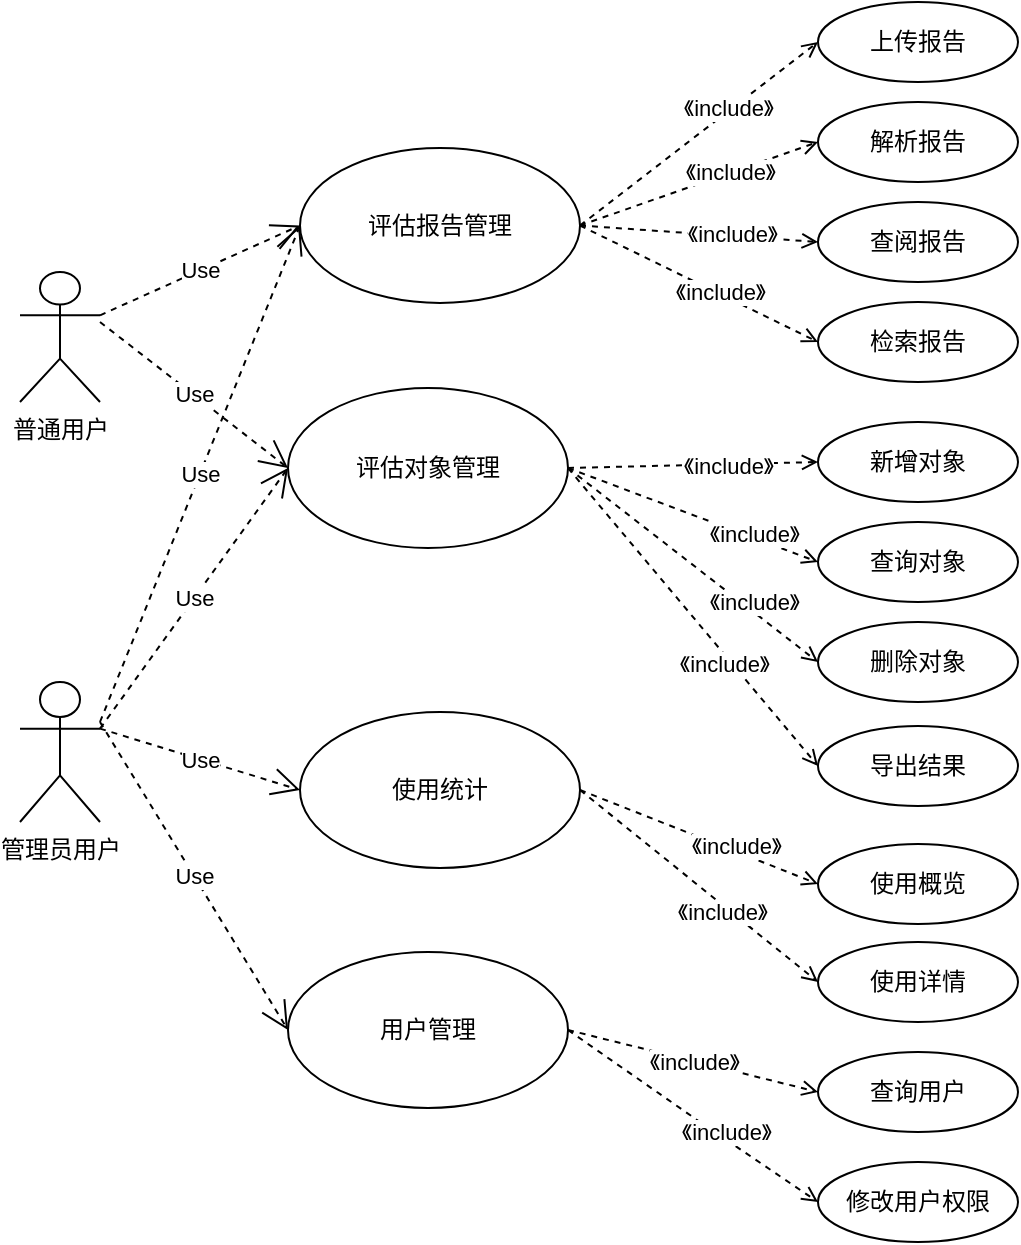 <mxfile version="20.5.2" type="github">
  <diagram id="C9mcbpRlRI_EIQ_CKLBW" name="第 1 页">
    <mxGraphModel dx="1209" dy="634" grid="1" gridSize="10" guides="1" tooltips="1" connect="1" arrows="1" fold="1" page="1" pageScale="1" pageWidth="827" pageHeight="1169" math="0" shadow="0">
      <root>
        <mxCell id="0" />
        <mxCell id="1" parent="0" />
        <mxCell id="bU162W7uv-dCUyKDu3Oe-30" style="edgeStyle=none;rounded=0;orthogonalLoop=1;jettySize=auto;html=1;exitX=1;exitY=0.5;exitDx=0;exitDy=0;entryX=0;entryY=0.5;entryDx=0;entryDy=0;dashed=1;endArrow=open;endFill=0;" edge="1" parent="1" source="bU162W7uv-dCUyKDu3Oe-2" target="bU162W7uv-dCUyKDu3Oe-29">
          <mxGeometry relative="1" as="geometry" />
        </mxCell>
        <mxCell id="bU162W7uv-dCUyKDu3Oe-31" value="《include》" style="edgeLabel;html=1;align=center;verticalAlign=middle;resizable=0;points=[];" vertex="1" connectable="0" parent="bU162W7uv-dCUyKDu3Oe-30">
          <mxGeometry x="0.263" y="2" relative="1" as="geometry">
            <mxPoint y="1" as="offset" />
          </mxGeometry>
        </mxCell>
        <mxCell id="bU162W7uv-dCUyKDu3Oe-51" style="edgeStyle=none;rounded=0;orthogonalLoop=1;jettySize=auto;html=1;exitX=1;exitY=0.5;exitDx=0;exitDy=0;entryX=0;entryY=0.5;entryDx=0;entryDy=0;dashed=1;endArrow=open;endFill=0;" edge="1" parent="1" source="bU162W7uv-dCUyKDu3Oe-2" target="bU162W7uv-dCUyKDu3Oe-37">
          <mxGeometry relative="1" as="geometry" />
        </mxCell>
        <mxCell id="bU162W7uv-dCUyKDu3Oe-52" value="《include》" style="edgeLabel;html=1;align=center;verticalAlign=middle;resizable=0;points=[];" vertex="1" connectable="0" parent="bU162W7uv-dCUyKDu3Oe-51">
          <mxGeometry x="0.162" y="1" relative="1" as="geometry">
            <mxPoint as="offset" />
          </mxGeometry>
        </mxCell>
        <mxCell id="bU162W7uv-dCUyKDu3Oe-2" value="评估报告管理" style="ellipse;whiteSpace=wrap;html=1;" vertex="1" parent="1">
          <mxGeometry x="280" y="113" width="140" height="77.5" as="geometry" />
        </mxCell>
        <mxCell id="bU162W7uv-dCUyKDu3Oe-61" style="edgeStyle=none;rounded=0;orthogonalLoop=1;jettySize=auto;html=1;exitX=1;exitY=0.5;exitDx=0;exitDy=0;entryX=0;entryY=0.5;entryDx=0;entryDy=0;dashed=1;endArrow=open;endFill=0;" edge="1" parent="1" source="bU162W7uv-dCUyKDu3Oe-5" target="bU162W7uv-dCUyKDu3Oe-39">
          <mxGeometry relative="1" as="geometry" />
        </mxCell>
        <mxCell id="bU162W7uv-dCUyKDu3Oe-69" value="《include》" style="edgeLabel;html=1;align=center;verticalAlign=middle;resizable=0;points=[];" vertex="1" connectable="0" parent="bU162W7uv-dCUyKDu3Oe-61">
          <mxGeometry x="0.29" y="2" relative="1" as="geometry">
            <mxPoint y="-1" as="offset" />
          </mxGeometry>
        </mxCell>
        <mxCell id="bU162W7uv-dCUyKDu3Oe-62" style="edgeStyle=none;rounded=0;orthogonalLoop=1;jettySize=auto;html=1;exitX=1;exitY=0.5;exitDx=0;exitDy=0;entryX=0;entryY=0.5;entryDx=0;entryDy=0;dashed=1;endArrow=open;endFill=0;" edge="1" parent="1" source="bU162W7uv-dCUyKDu3Oe-5" target="bU162W7uv-dCUyKDu3Oe-54">
          <mxGeometry relative="1" as="geometry" />
        </mxCell>
        <mxCell id="bU162W7uv-dCUyKDu3Oe-70" value="《include》" style="edgeLabel;html=1;align=center;verticalAlign=middle;resizable=0;points=[];" vertex="1" connectable="0" parent="bU162W7uv-dCUyKDu3Oe-62">
          <mxGeometry x="0.221" y="-3" relative="1" as="geometry">
            <mxPoint as="offset" />
          </mxGeometry>
        </mxCell>
        <mxCell id="bU162W7uv-dCUyKDu3Oe-5" value="使用统计" style="ellipse;whiteSpace=wrap;html=1;" vertex="1" parent="1">
          <mxGeometry x="280" y="395" width="140" height="78" as="geometry" />
        </mxCell>
        <mxCell id="bU162W7uv-dCUyKDu3Oe-63" value="《include》" style="edgeStyle=none;rounded=0;orthogonalLoop=1;jettySize=auto;html=1;exitX=1;exitY=0.5;exitDx=0;exitDy=0;entryX=0;entryY=0.5;entryDx=0;entryDy=0;dashed=1;endArrow=open;endFill=0;" edge="1" parent="1" source="bU162W7uv-dCUyKDu3Oe-6" target="bU162W7uv-dCUyKDu3Oe-55">
          <mxGeometry relative="1" as="geometry" />
        </mxCell>
        <mxCell id="bU162W7uv-dCUyKDu3Oe-64" style="edgeStyle=none;rounded=0;orthogonalLoop=1;jettySize=auto;html=1;exitX=1;exitY=0.5;exitDx=0;exitDy=0;entryX=0;entryY=0.5;entryDx=0;entryDy=0;dashed=1;endArrow=open;endFill=0;" edge="1" parent="1" source="bU162W7uv-dCUyKDu3Oe-6" target="bU162W7uv-dCUyKDu3Oe-56">
          <mxGeometry relative="1" as="geometry">
            <Array as="points">
              <mxPoint x="480" y="600" />
            </Array>
          </mxGeometry>
        </mxCell>
        <mxCell id="bU162W7uv-dCUyKDu3Oe-71" value="《include》" style="edgeLabel;html=1;align=center;verticalAlign=middle;resizable=0;points=[];" vertex="1" connectable="0" parent="bU162W7uv-dCUyKDu3Oe-64">
          <mxGeometry x="0.246" y="4" relative="1" as="geometry">
            <mxPoint x="-1" as="offset" />
          </mxGeometry>
        </mxCell>
        <mxCell id="bU162W7uv-dCUyKDu3Oe-6" value="用户管理" style="ellipse;whiteSpace=wrap;html=1;" vertex="1" parent="1">
          <mxGeometry x="274" y="515" width="140" height="78" as="geometry" />
        </mxCell>
        <mxCell id="bU162W7uv-dCUyKDu3Oe-57" style="edgeStyle=none;rounded=0;orthogonalLoop=1;jettySize=auto;html=1;entryX=0;entryY=0.5;entryDx=0;entryDy=0;dashed=1;endArrow=open;endFill=0;exitX=1;exitY=0.5;exitDx=0;exitDy=0;" edge="1" parent="1" source="bU162W7uv-dCUyKDu3Oe-7" target="bU162W7uv-dCUyKDu3Oe-34">
          <mxGeometry relative="1" as="geometry">
            <mxPoint x="480" y="330" as="sourcePoint" />
          </mxGeometry>
        </mxCell>
        <mxCell id="bU162W7uv-dCUyKDu3Oe-65" value="《include》" style="edgeLabel;html=1;align=center;verticalAlign=middle;resizable=0;points=[];" vertex="1" connectable="0" parent="bU162W7uv-dCUyKDu3Oe-57">
          <mxGeometry x="0.274" y="-1" relative="1" as="geometry">
            <mxPoint as="offset" />
          </mxGeometry>
        </mxCell>
        <mxCell id="bU162W7uv-dCUyKDu3Oe-58" style="edgeStyle=none;rounded=0;orthogonalLoop=1;jettySize=auto;html=1;entryX=0;entryY=0.5;entryDx=0;entryDy=0;dashed=1;endArrow=open;endFill=0;exitX=1;exitY=0.5;exitDx=0;exitDy=0;" edge="1" parent="1" source="bU162W7uv-dCUyKDu3Oe-7" target="bU162W7uv-dCUyKDu3Oe-36">
          <mxGeometry relative="1" as="geometry">
            <mxPoint x="470" y="360" as="sourcePoint" />
          </mxGeometry>
        </mxCell>
        <mxCell id="bU162W7uv-dCUyKDu3Oe-66" value="《include》" style="edgeLabel;html=1;align=center;verticalAlign=middle;resizable=0;points=[];" vertex="1" connectable="0" parent="bU162W7uv-dCUyKDu3Oe-58">
          <mxGeometry x="0.473" y="2" relative="1" as="geometry">
            <mxPoint as="offset" />
          </mxGeometry>
        </mxCell>
        <mxCell id="bU162W7uv-dCUyKDu3Oe-59" style="edgeStyle=none;rounded=0;orthogonalLoop=1;jettySize=auto;html=1;exitX=1;exitY=0.5;exitDx=0;exitDy=0;entryX=0;entryY=0.5;entryDx=0;entryDy=0;dashed=1;endArrow=open;endFill=0;" edge="1" parent="1" source="bU162W7uv-dCUyKDu3Oe-7" target="bU162W7uv-dCUyKDu3Oe-35">
          <mxGeometry relative="1" as="geometry" />
        </mxCell>
        <mxCell id="bU162W7uv-dCUyKDu3Oe-67" value="《include》" style="edgeLabel;html=1;align=center;verticalAlign=middle;resizable=0;points=[];" vertex="1" connectable="0" parent="bU162W7uv-dCUyKDu3Oe-59">
          <mxGeometry x="0.435" y="3" relative="1" as="geometry">
            <mxPoint x="1" as="offset" />
          </mxGeometry>
        </mxCell>
        <mxCell id="bU162W7uv-dCUyKDu3Oe-60" style="edgeStyle=none;rounded=0;orthogonalLoop=1;jettySize=auto;html=1;exitX=1;exitY=0.5;exitDx=0;exitDy=0;entryX=0;entryY=0.5;entryDx=0;entryDy=0;dashed=1;endArrow=open;endFill=0;" edge="1" parent="1" source="bU162W7uv-dCUyKDu3Oe-7" target="bU162W7uv-dCUyKDu3Oe-33">
          <mxGeometry relative="1" as="geometry" />
        </mxCell>
        <mxCell id="bU162W7uv-dCUyKDu3Oe-68" value="《include》" style="edgeLabel;html=1;align=center;verticalAlign=middle;resizable=0;points=[];" vertex="1" connectable="0" parent="bU162W7uv-dCUyKDu3Oe-60">
          <mxGeometry x="0.278" y="-3" relative="1" as="geometry">
            <mxPoint as="offset" />
          </mxGeometry>
        </mxCell>
        <mxCell id="bU162W7uv-dCUyKDu3Oe-7" value="评估对象管理" style="ellipse;whiteSpace=wrap;html=1;" vertex="1" parent="1">
          <mxGeometry x="274" y="233" width="140" height="80" as="geometry" />
        </mxCell>
        <mxCell id="bU162W7uv-dCUyKDu3Oe-12" value="管理员用户" style="shape=umlActor;verticalLabelPosition=bottom;verticalAlign=top;html=1;" vertex="1" parent="1">
          <mxGeometry x="140" y="380" width="40" height="70" as="geometry" />
        </mxCell>
        <mxCell id="bU162W7uv-dCUyKDu3Oe-20" value="普通用户" style="shape=umlActor;verticalLabelPosition=bottom;verticalAlign=top;html=1;" vertex="1" parent="1">
          <mxGeometry x="140" y="175" width="40" height="65" as="geometry" />
        </mxCell>
        <mxCell id="bU162W7uv-dCUyKDu3Oe-29" value="上传报告" style="ellipse;whiteSpace=wrap;html=1;" vertex="1" parent="1">
          <mxGeometry x="539" y="40" width="100" height="40" as="geometry" />
        </mxCell>
        <mxCell id="bU162W7uv-dCUyKDu3Oe-32" value="解析报告" style="ellipse;whiteSpace=wrap;html=1;" vertex="1" parent="1">
          <mxGeometry x="539" y="90" width="100" height="40" as="geometry" />
        </mxCell>
        <mxCell id="bU162W7uv-dCUyKDu3Oe-33" value="导出结果" style="ellipse;whiteSpace=wrap;html=1;" vertex="1" parent="1">
          <mxGeometry x="539" y="402" width="100" height="40" as="geometry" />
        </mxCell>
        <mxCell id="bU162W7uv-dCUyKDu3Oe-34" value="新增对象" style="ellipse;whiteSpace=wrap;html=1;" vertex="1" parent="1">
          <mxGeometry x="539" y="250" width="100" height="40" as="geometry" />
        </mxCell>
        <mxCell id="bU162W7uv-dCUyKDu3Oe-35" value="删除对象" style="ellipse;whiteSpace=wrap;html=1;" vertex="1" parent="1">
          <mxGeometry x="539" y="350" width="100" height="40" as="geometry" />
        </mxCell>
        <mxCell id="bU162W7uv-dCUyKDu3Oe-36" value="查询对象" style="ellipse;whiteSpace=wrap;html=1;" vertex="1" parent="1">
          <mxGeometry x="539" y="300" width="100" height="40" as="geometry" />
        </mxCell>
        <mxCell id="bU162W7uv-dCUyKDu3Oe-37" value="检索报告" style="ellipse;whiteSpace=wrap;html=1;" vertex="1" parent="1">
          <mxGeometry x="539" y="190" width="100" height="40" as="geometry" />
        </mxCell>
        <mxCell id="bU162W7uv-dCUyKDu3Oe-38" value="查阅报告" style="ellipse;whiteSpace=wrap;html=1;" vertex="1" parent="1">
          <mxGeometry x="539" y="140" width="100" height="40" as="geometry" />
        </mxCell>
        <mxCell id="bU162W7uv-dCUyKDu3Oe-39" value="使用概览" style="ellipse;whiteSpace=wrap;html=1;" vertex="1" parent="1">
          <mxGeometry x="539" y="461" width="100" height="40" as="geometry" />
        </mxCell>
        <mxCell id="bU162W7uv-dCUyKDu3Oe-40" style="edgeStyle=none;rounded=0;orthogonalLoop=1;jettySize=auto;html=1;exitX=1;exitY=0.5;exitDx=0;exitDy=0;entryX=0;entryY=0.5;entryDx=0;entryDy=0;dashed=1;endArrow=open;endFill=0;" edge="1" parent="1" source="bU162W7uv-dCUyKDu3Oe-2" target="bU162W7uv-dCUyKDu3Oe-32">
          <mxGeometry relative="1" as="geometry">
            <mxPoint x="430" y="115" as="sourcePoint" />
            <mxPoint x="490" y="40" as="targetPoint" />
          </mxGeometry>
        </mxCell>
        <mxCell id="bU162W7uv-dCUyKDu3Oe-41" value="《include》" style="edgeLabel;html=1;align=center;verticalAlign=middle;resizable=0;points=[];" vertex="1" connectable="0" parent="bU162W7uv-dCUyKDu3Oe-40">
          <mxGeometry x="0.263" y="2" relative="1" as="geometry">
            <mxPoint y="1" as="offset" />
          </mxGeometry>
        </mxCell>
        <mxCell id="bU162W7uv-dCUyKDu3Oe-42" style="edgeStyle=none;rounded=0;orthogonalLoop=1;jettySize=auto;html=1;entryX=0;entryY=0.5;entryDx=0;entryDy=0;dashed=1;endArrow=open;endFill=0;exitX=1;exitY=0.5;exitDx=0;exitDy=0;" edge="1" parent="1" source="bU162W7uv-dCUyKDu3Oe-2" target="bU162W7uv-dCUyKDu3Oe-38">
          <mxGeometry relative="1" as="geometry">
            <mxPoint x="540" y="180" as="sourcePoint" />
            <mxPoint x="500" y="50" as="targetPoint" />
          </mxGeometry>
        </mxCell>
        <mxCell id="bU162W7uv-dCUyKDu3Oe-43" value="《include》" style="edgeLabel;html=1;align=center;verticalAlign=middle;resizable=0;points=[];" vertex="1" connectable="0" parent="bU162W7uv-dCUyKDu3Oe-42">
          <mxGeometry x="0.263" y="2" relative="1" as="geometry">
            <mxPoint y="1" as="offset" />
          </mxGeometry>
        </mxCell>
        <mxCell id="bU162W7uv-dCUyKDu3Oe-44" value="Use" style="endArrow=open;endSize=12;dashed=1;html=1;rounded=0;exitX=1;exitY=0.333;exitDx=0;exitDy=0;exitPerimeter=0;entryX=0;entryY=0.5;entryDx=0;entryDy=0;" edge="1" parent="1" source="bU162W7uv-dCUyKDu3Oe-20" target="bU162W7uv-dCUyKDu3Oe-2">
          <mxGeometry width="160" relative="1" as="geometry">
            <mxPoint x="180" y="190" as="sourcePoint" />
            <mxPoint x="340" y="190" as="targetPoint" />
          </mxGeometry>
        </mxCell>
        <mxCell id="bU162W7uv-dCUyKDu3Oe-45" value="Use" style="endArrow=open;endSize=12;dashed=1;html=1;rounded=0;entryX=0;entryY=0.5;entryDx=0;entryDy=0;" edge="1" parent="1" target="bU162W7uv-dCUyKDu3Oe-7">
          <mxGeometry width="160" relative="1" as="geometry">
            <mxPoint x="180" y="200" as="sourcePoint" />
            <mxPoint x="290" y="175" as="targetPoint" />
          </mxGeometry>
        </mxCell>
        <mxCell id="bU162W7uv-dCUyKDu3Oe-47" value="Use" style="endArrow=open;endSize=12;dashed=1;html=1;rounded=0;exitX=1;exitY=0.333;exitDx=0;exitDy=0;exitPerimeter=0;entryX=0;entryY=0.5;entryDx=0;entryDy=0;" edge="1" parent="1" source="bU162W7uv-dCUyKDu3Oe-12" target="bU162W7uv-dCUyKDu3Oe-5">
          <mxGeometry width="160" relative="1" as="geometry">
            <mxPoint x="210" y="226.667" as="sourcePoint" />
            <mxPoint x="310" y="195" as="targetPoint" />
          </mxGeometry>
        </mxCell>
        <mxCell id="bU162W7uv-dCUyKDu3Oe-48" value="Use" style="endArrow=open;endSize=12;dashed=1;html=1;rounded=0;entryX=0;entryY=0.5;entryDx=0;entryDy=0;" edge="1" parent="1" target="bU162W7uv-dCUyKDu3Oe-6">
          <mxGeometry width="160" relative="1" as="geometry">
            <mxPoint x="180" y="400" as="sourcePoint" />
            <mxPoint x="320" y="205" as="targetPoint" />
          </mxGeometry>
        </mxCell>
        <mxCell id="bU162W7uv-dCUyKDu3Oe-49" value="Use" style="endArrow=open;endSize=12;dashed=1;html=1;rounded=0;entryX=0;entryY=0.5;entryDx=0;entryDy=0;exitX=1;exitY=0.333;exitDx=0;exitDy=0;exitPerimeter=0;" edge="1" parent="1" source="bU162W7uv-dCUyKDu3Oe-12" target="bU162W7uv-dCUyKDu3Oe-7">
          <mxGeometry width="160" relative="1" as="geometry">
            <mxPoint x="190" y="410" as="sourcePoint" />
            <mxPoint x="284" y="525" as="targetPoint" />
          </mxGeometry>
        </mxCell>
        <mxCell id="bU162W7uv-dCUyKDu3Oe-50" value="Use" style="endArrow=open;endSize=12;dashed=1;html=1;rounded=0;entryX=0;entryY=0.5;entryDx=0;entryDy=0;" edge="1" parent="1" target="bU162W7uv-dCUyKDu3Oe-2">
          <mxGeometry width="160" relative="1" as="geometry">
            <mxPoint x="180" y="400" as="sourcePoint" />
            <mxPoint x="294" y="535" as="targetPoint" />
          </mxGeometry>
        </mxCell>
        <mxCell id="bU162W7uv-dCUyKDu3Oe-54" value="使用详情" style="ellipse;whiteSpace=wrap;html=1;" vertex="1" parent="1">
          <mxGeometry x="539" y="510" width="100" height="40" as="geometry" />
        </mxCell>
        <mxCell id="bU162W7uv-dCUyKDu3Oe-55" value="查询用户" style="ellipse;whiteSpace=wrap;html=1;" vertex="1" parent="1">
          <mxGeometry x="539" y="565" width="100" height="40" as="geometry" />
        </mxCell>
        <mxCell id="bU162W7uv-dCUyKDu3Oe-56" value="修改用户权限" style="ellipse;whiteSpace=wrap;html=1;" vertex="1" parent="1">
          <mxGeometry x="539" y="620" width="100" height="40" as="geometry" />
        </mxCell>
      </root>
    </mxGraphModel>
  </diagram>
</mxfile>
